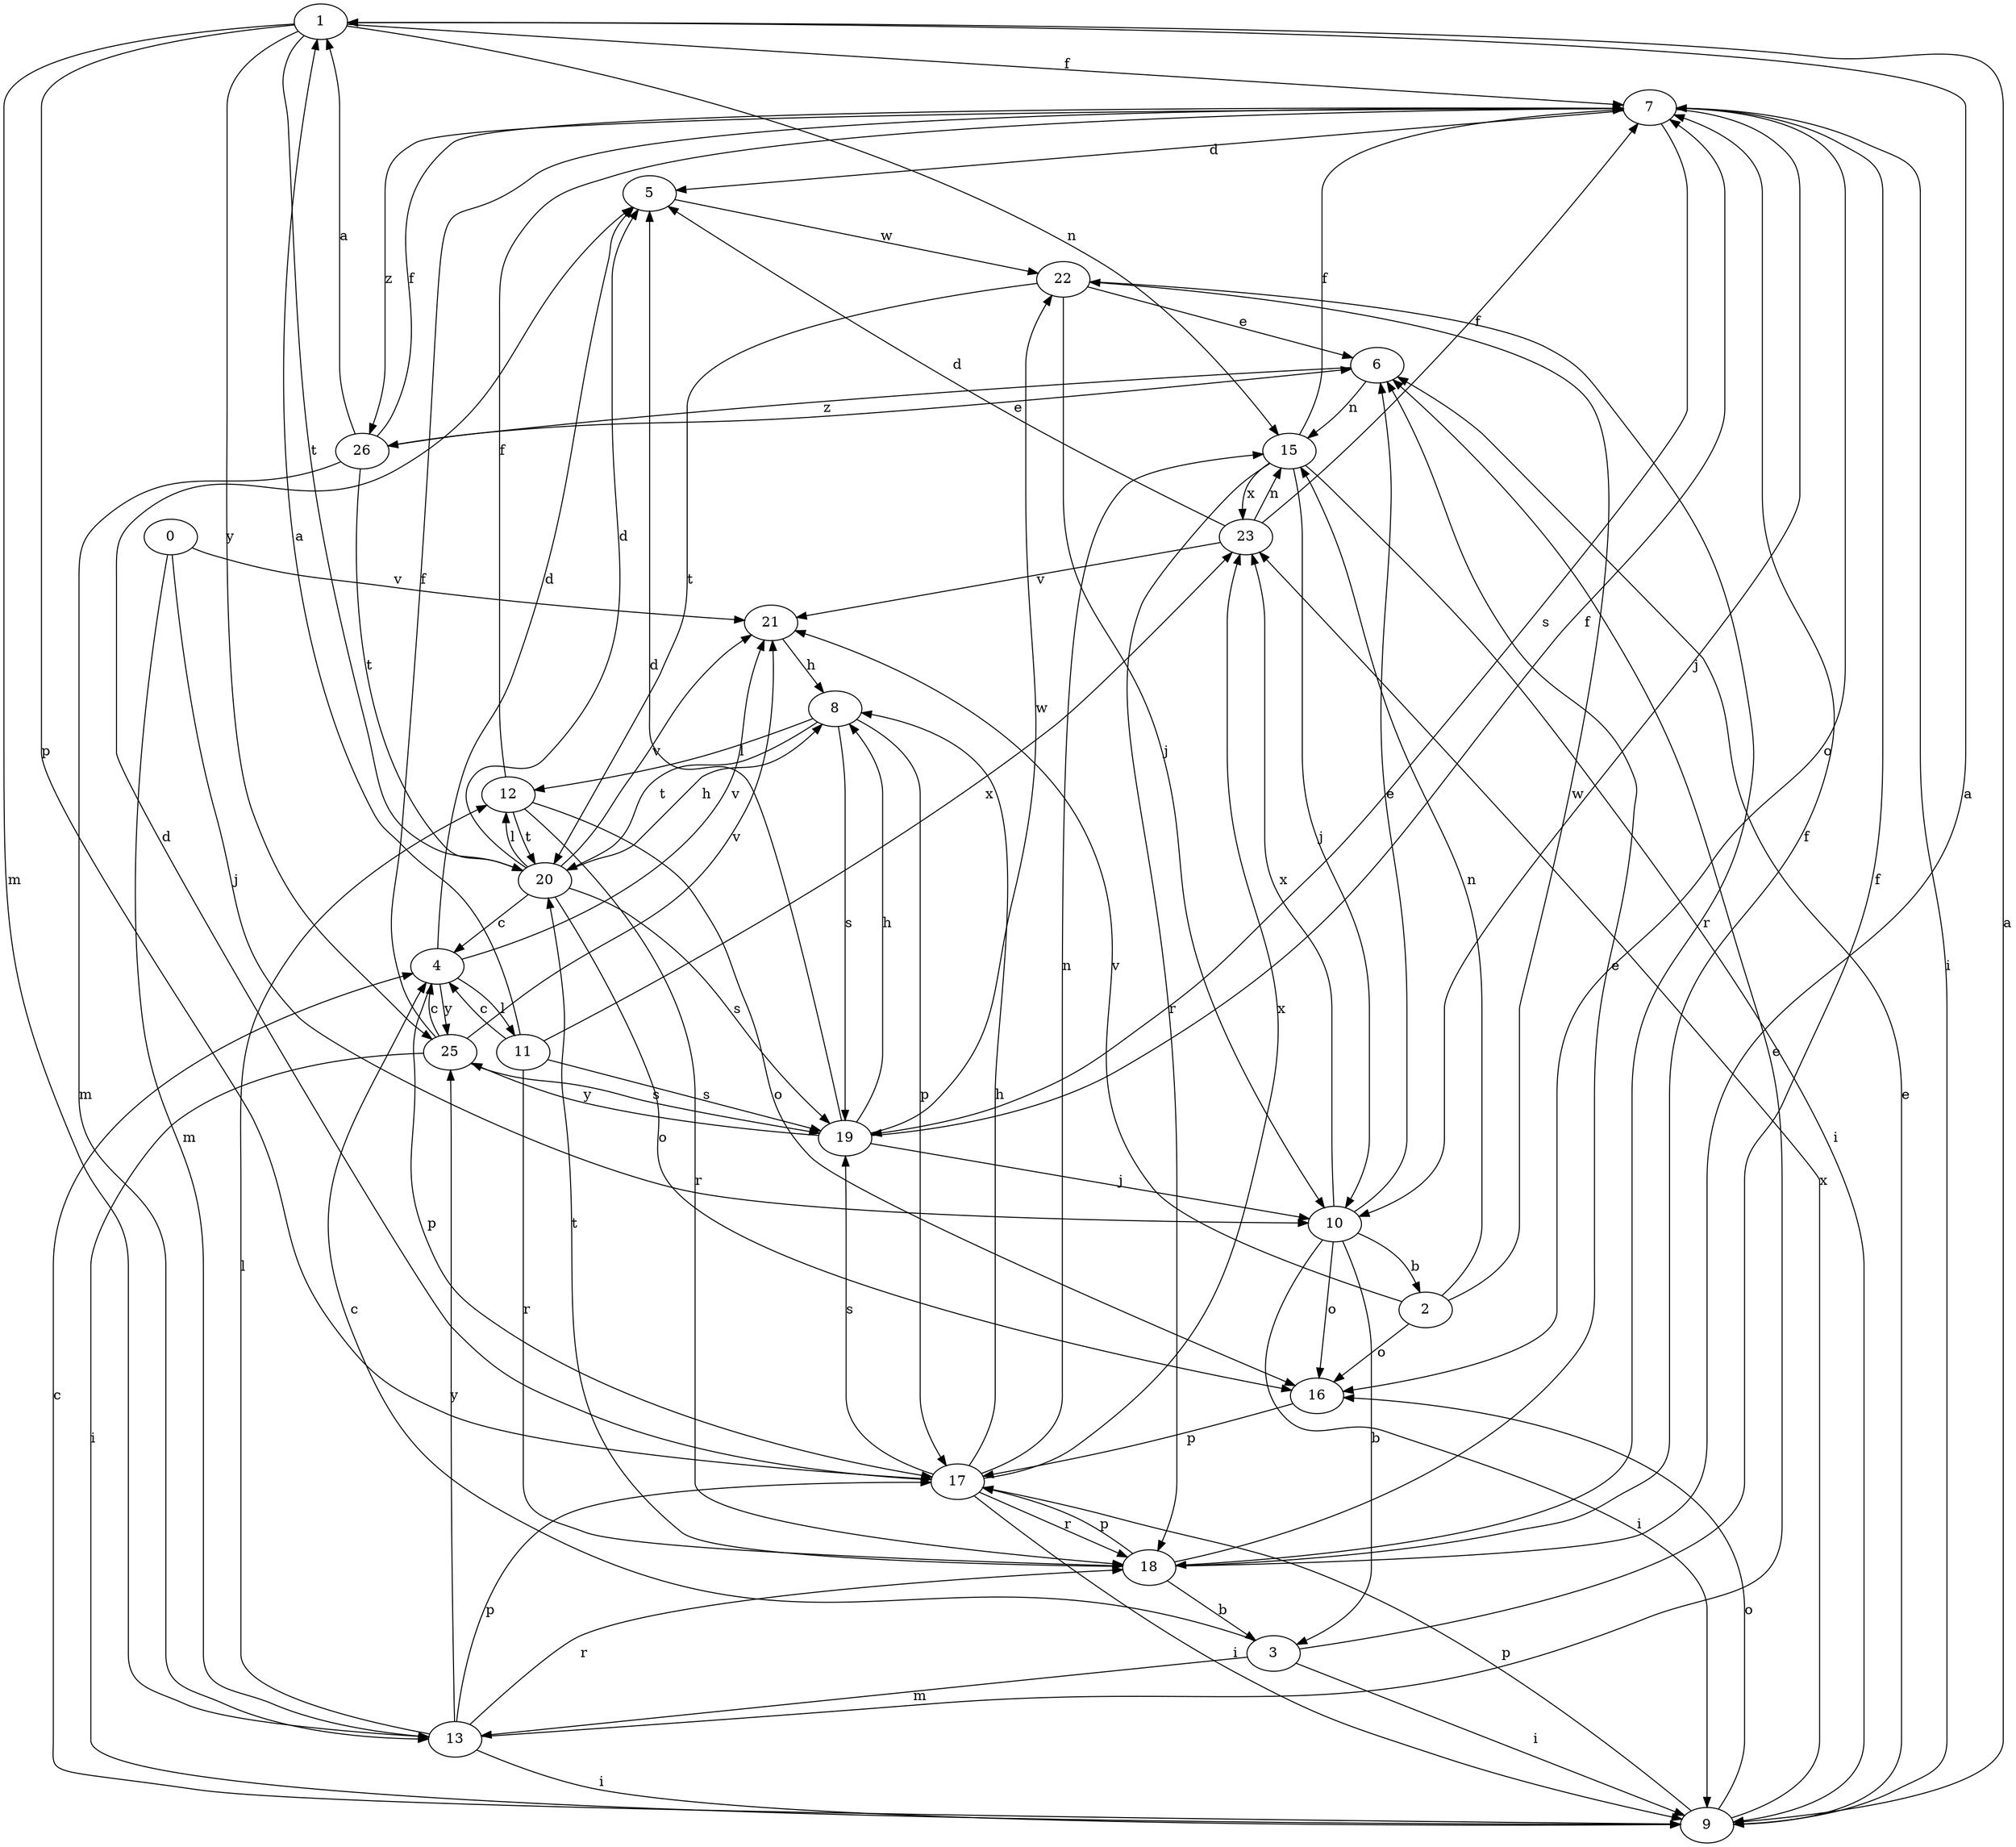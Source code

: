 strict digraph  {
1;
0;
2;
3;
4;
5;
6;
7;
8;
9;
10;
11;
12;
13;
15;
16;
17;
18;
19;
20;
21;
22;
23;
25;
26;
1 -> 7  [label=f];
1 -> 13  [label=m];
1 -> 15  [label=n];
1 -> 17  [label=p];
1 -> 20  [label=t];
1 -> 25  [label=y];
0 -> 10  [label=j];
0 -> 13  [label=m];
0 -> 21  [label=v];
2 -> 15  [label=n];
2 -> 16  [label=o];
2 -> 21  [label=v];
2 -> 22  [label=w];
3 -> 4  [label=c];
3 -> 7  [label=f];
3 -> 9  [label=i];
3 -> 13  [label=m];
4 -> 5  [label=d];
4 -> 11  [label=l];
4 -> 17  [label=p];
4 -> 21  [label=v];
4 -> 25  [label=y];
5 -> 22  [label=w];
6 -> 15  [label=n];
6 -> 26  [label=z];
7 -> 5  [label=d];
7 -> 9  [label=i];
7 -> 10  [label=j];
7 -> 16  [label=o];
7 -> 19  [label=s];
7 -> 26  [label=z];
8 -> 12  [label=l];
8 -> 17  [label=p];
8 -> 19  [label=s];
8 -> 20  [label=t];
9 -> 1  [label=a];
9 -> 4  [label=c];
9 -> 6  [label=e];
9 -> 16  [label=o];
9 -> 17  [label=p];
9 -> 23  [label=x];
10 -> 2  [label=b];
10 -> 3  [label=b];
10 -> 6  [label=e];
10 -> 9  [label=i];
10 -> 16  [label=o];
10 -> 23  [label=x];
11 -> 1  [label=a];
11 -> 4  [label=c];
11 -> 18  [label=r];
11 -> 19  [label=s];
11 -> 23  [label=x];
12 -> 7  [label=f];
12 -> 16  [label=o];
12 -> 18  [label=r];
12 -> 20  [label=t];
13 -> 6  [label=e];
13 -> 9  [label=i];
13 -> 12  [label=l];
13 -> 17  [label=p];
13 -> 18  [label=r];
13 -> 25  [label=y];
15 -> 7  [label=f];
15 -> 9  [label=i];
15 -> 10  [label=j];
15 -> 18  [label=r];
15 -> 23  [label=x];
16 -> 17  [label=p];
17 -> 5  [label=d];
17 -> 8  [label=h];
17 -> 9  [label=i];
17 -> 15  [label=n];
17 -> 18  [label=r];
17 -> 19  [label=s];
17 -> 23  [label=x];
18 -> 1  [label=a];
18 -> 3  [label=b];
18 -> 6  [label=e];
18 -> 7  [label=f];
18 -> 17  [label=p];
18 -> 20  [label=t];
19 -> 5  [label=d];
19 -> 7  [label=f];
19 -> 8  [label=h];
19 -> 10  [label=j];
19 -> 22  [label=w];
19 -> 25  [label=y];
20 -> 4  [label=c];
20 -> 5  [label=d];
20 -> 8  [label=h];
20 -> 12  [label=l];
20 -> 16  [label=o];
20 -> 19  [label=s];
20 -> 21  [label=v];
21 -> 8  [label=h];
22 -> 6  [label=e];
22 -> 10  [label=j];
22 -> 18  [label=r];
22 -> 20  [label=t];
23 -> 5  [label=d];
23 -> 7  [label=f];
23 -> 15  [label=n];
23 -> 21  [label=v];
25 -> 4  [label=c];
25 -> 7  [label=f];
25 -> 9  [label=i];
25 -> 19  [label=s];
25 -> 21  [label=v];
26 -> 1  [label=a];
26 -> 6  [label=e];
26 -> 7  [label=f];
26 -> 13  [label=m];
26 -> 20  [label=t];
}
